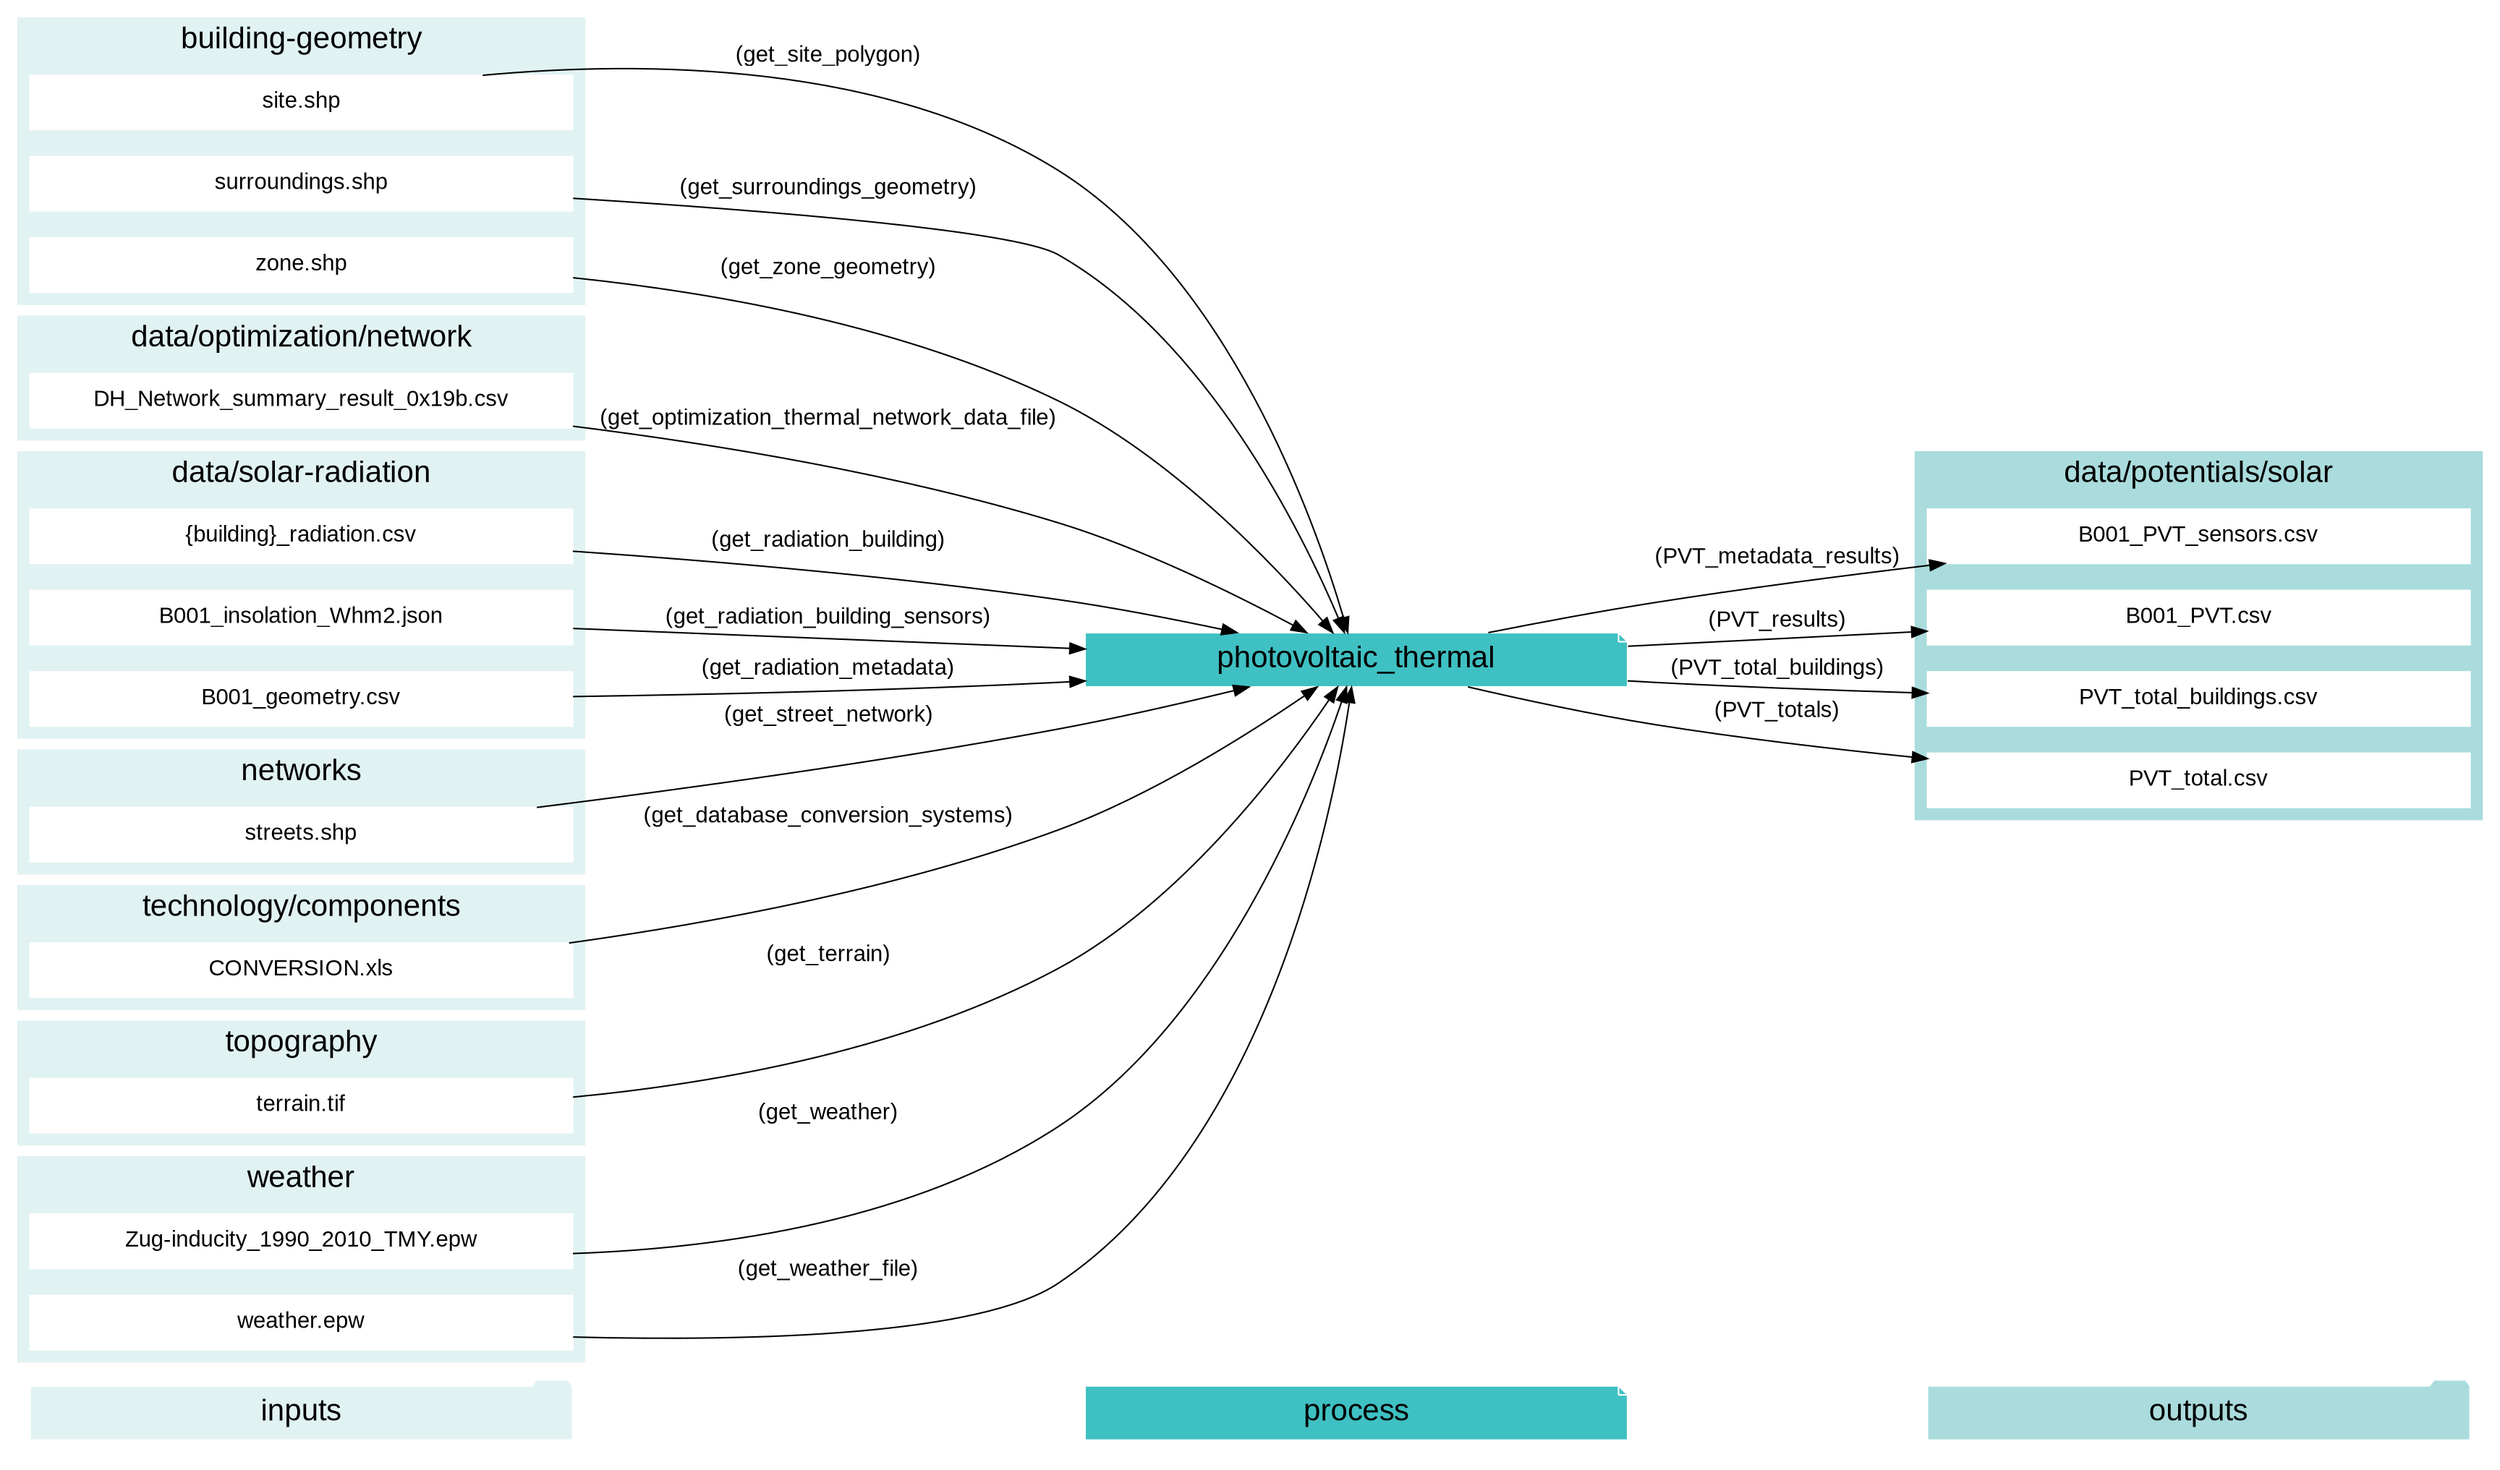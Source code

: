 digraph trace_inputlocator {
    rankdir="LR";
    graph [overlap=false, fontname=arial];
    node [shape=box, style=filled, color=white, fontsize=15, fontname=arial, fixedsize=true, width=5];
    edge [fontname=arial, fontsize = 15]
    newrank=true
    subgraph cluster_legend {
    fontsize=25
    style=invis
    "process"[style=filled, fillcolor="#3FC0C2", shape=note, fontsize=20, fontname="arial"]
    "inputs" [style=filled, shape=folder, color=white, fillcolor="#E1F2F2", fontsize=20]
    "outputs"[style=filled, shape=folder, color=white, fillcolor="#aadcdd", fontsize=20]
    "inputs"->"process"[style=invis]
    "process"->"outputs"[style=invis]
    }
    "photovoltaic_thermal"[style=filled, color=white, fillcolor="#3FC0C2", shape=note, fontsize=20, fontname=arial];
    subgraph cluster_0_in {
        style = filled;
        color = "#E1F2F2";
        fontsize = 20;
        rank=same;
        label="building-geometry";
        "site.shp"
        "surroundings.shp"
        "zone.shp"
    }
    subgraph cluster_1_in {
        style = filled;
        color = "#E1F2F2";
        fontsize = 20;
        rank=same;
        label="data/optimization/network";
        "DH_Network_summary_result_0x19b.csv"
    }
    subgraph cluster_2_out {
        style = filled;
        color = "#aadcdd";
        fontsize = 20;
        rank=same;
        label="data/potentials/solar";
        "B001_PVT_sensors.csv"
        "B001_PVT.csv"
        "PVT_total_buildings.csv"
        "PVT_total.csv"
    }
    subgraph cluster_3_in {
        style = filled;
        color = "#E1F2F2";
        fontsize = 20;
        rank=same;
        label="data/solar-radiation";
        "{building}_radiation.csv"
        "B001_insolation_Whm2.json"
        "B001_geometry.csv"
    }
    subgraph cluster_4_in {
        style = filled;
        color = "#E1F2F2";
        fontsize = 20;
        rank=same;
        label="networks";
        "streets.shp"
    }
    subgraph cluster_5_in {
        style = filled;
        color = "#E1F2F2";
        fontsize = 20;
        rank=same;
        label="technology/components";
        "CONVERSION.xls"
    }
    subgraph cluster_6_in {
        style = filled;
        color = "#E1F2F2";
        fontsize = 20;
        rank=same;
        label="topography";
        "terrain.tif"
    }
    subgraph cluster_7_in {
        style = filled;
        color = "#E1F2F2";
        fontsize = 20;
        rank=same;
        label="weather";
        "Zug-inducity_1990_2010_TMY.epw"
        "weather.epw"
    }
    "CONVERSION.xls" -> "photovoltaic_thermal"[label="(get_database_conversion_systems)"]
    "DH_Network_summary_result_0x19b.csv" -> "photovoltaic_thermal"[label="(get_optimization_thermal_network_data_file)"]
    "{building}_radiation.csv" -> "photovoltaic_thermal"[label="(get_radiation_building)"]
    "B001_insolation_Whm2.json" -> "photovoltaic_thermal"[label="(get_radiation_building_sensors)"]
    "B001_geometry.csv" -> "photovoltaic_thermal"[label="(get_radiation_metadata)"]
    "site.shp" -> "photovoltaic_thermal"[label="(get_site_polygon)"]
    "streets.shp" -> "photovoltaic_thermal"[label="(get_street_network)"]
    "surroundings.shp" -> "photovoltaic_thermal"[label="(get_surroundings_geometry)"]
    "terrain.tif" -> "photovoltaic_thermal"[label="(get_terrain)"]
    "Zug-inducity_1990_2010_TMY.epw" -> "photovoltaic_thermal"[label="(get_weather)"]
    "weather.epw" -> "photovoltaic_thermal"[label="(get_weather_file)"]
    "zone.shp" -> "photovoltaic_thermal"[label="(get_zone_geometry)"]
    "photovoltaic_thermal" -> "B001_PVT_sensors.csv"[label="(PVT_metadata_results)"]
    "photovoltaic_thermal" -> "B001_PVT.csv"[label="(PVT_results)"]
    "photovoltaic_thermal" -> "PVT_total_buildings.csv"[label="(PVT_total_buildings)"]
    "photovoltaic_thermal" -> "PVT_total.csv"[label="(PVT_totals)"]
    }